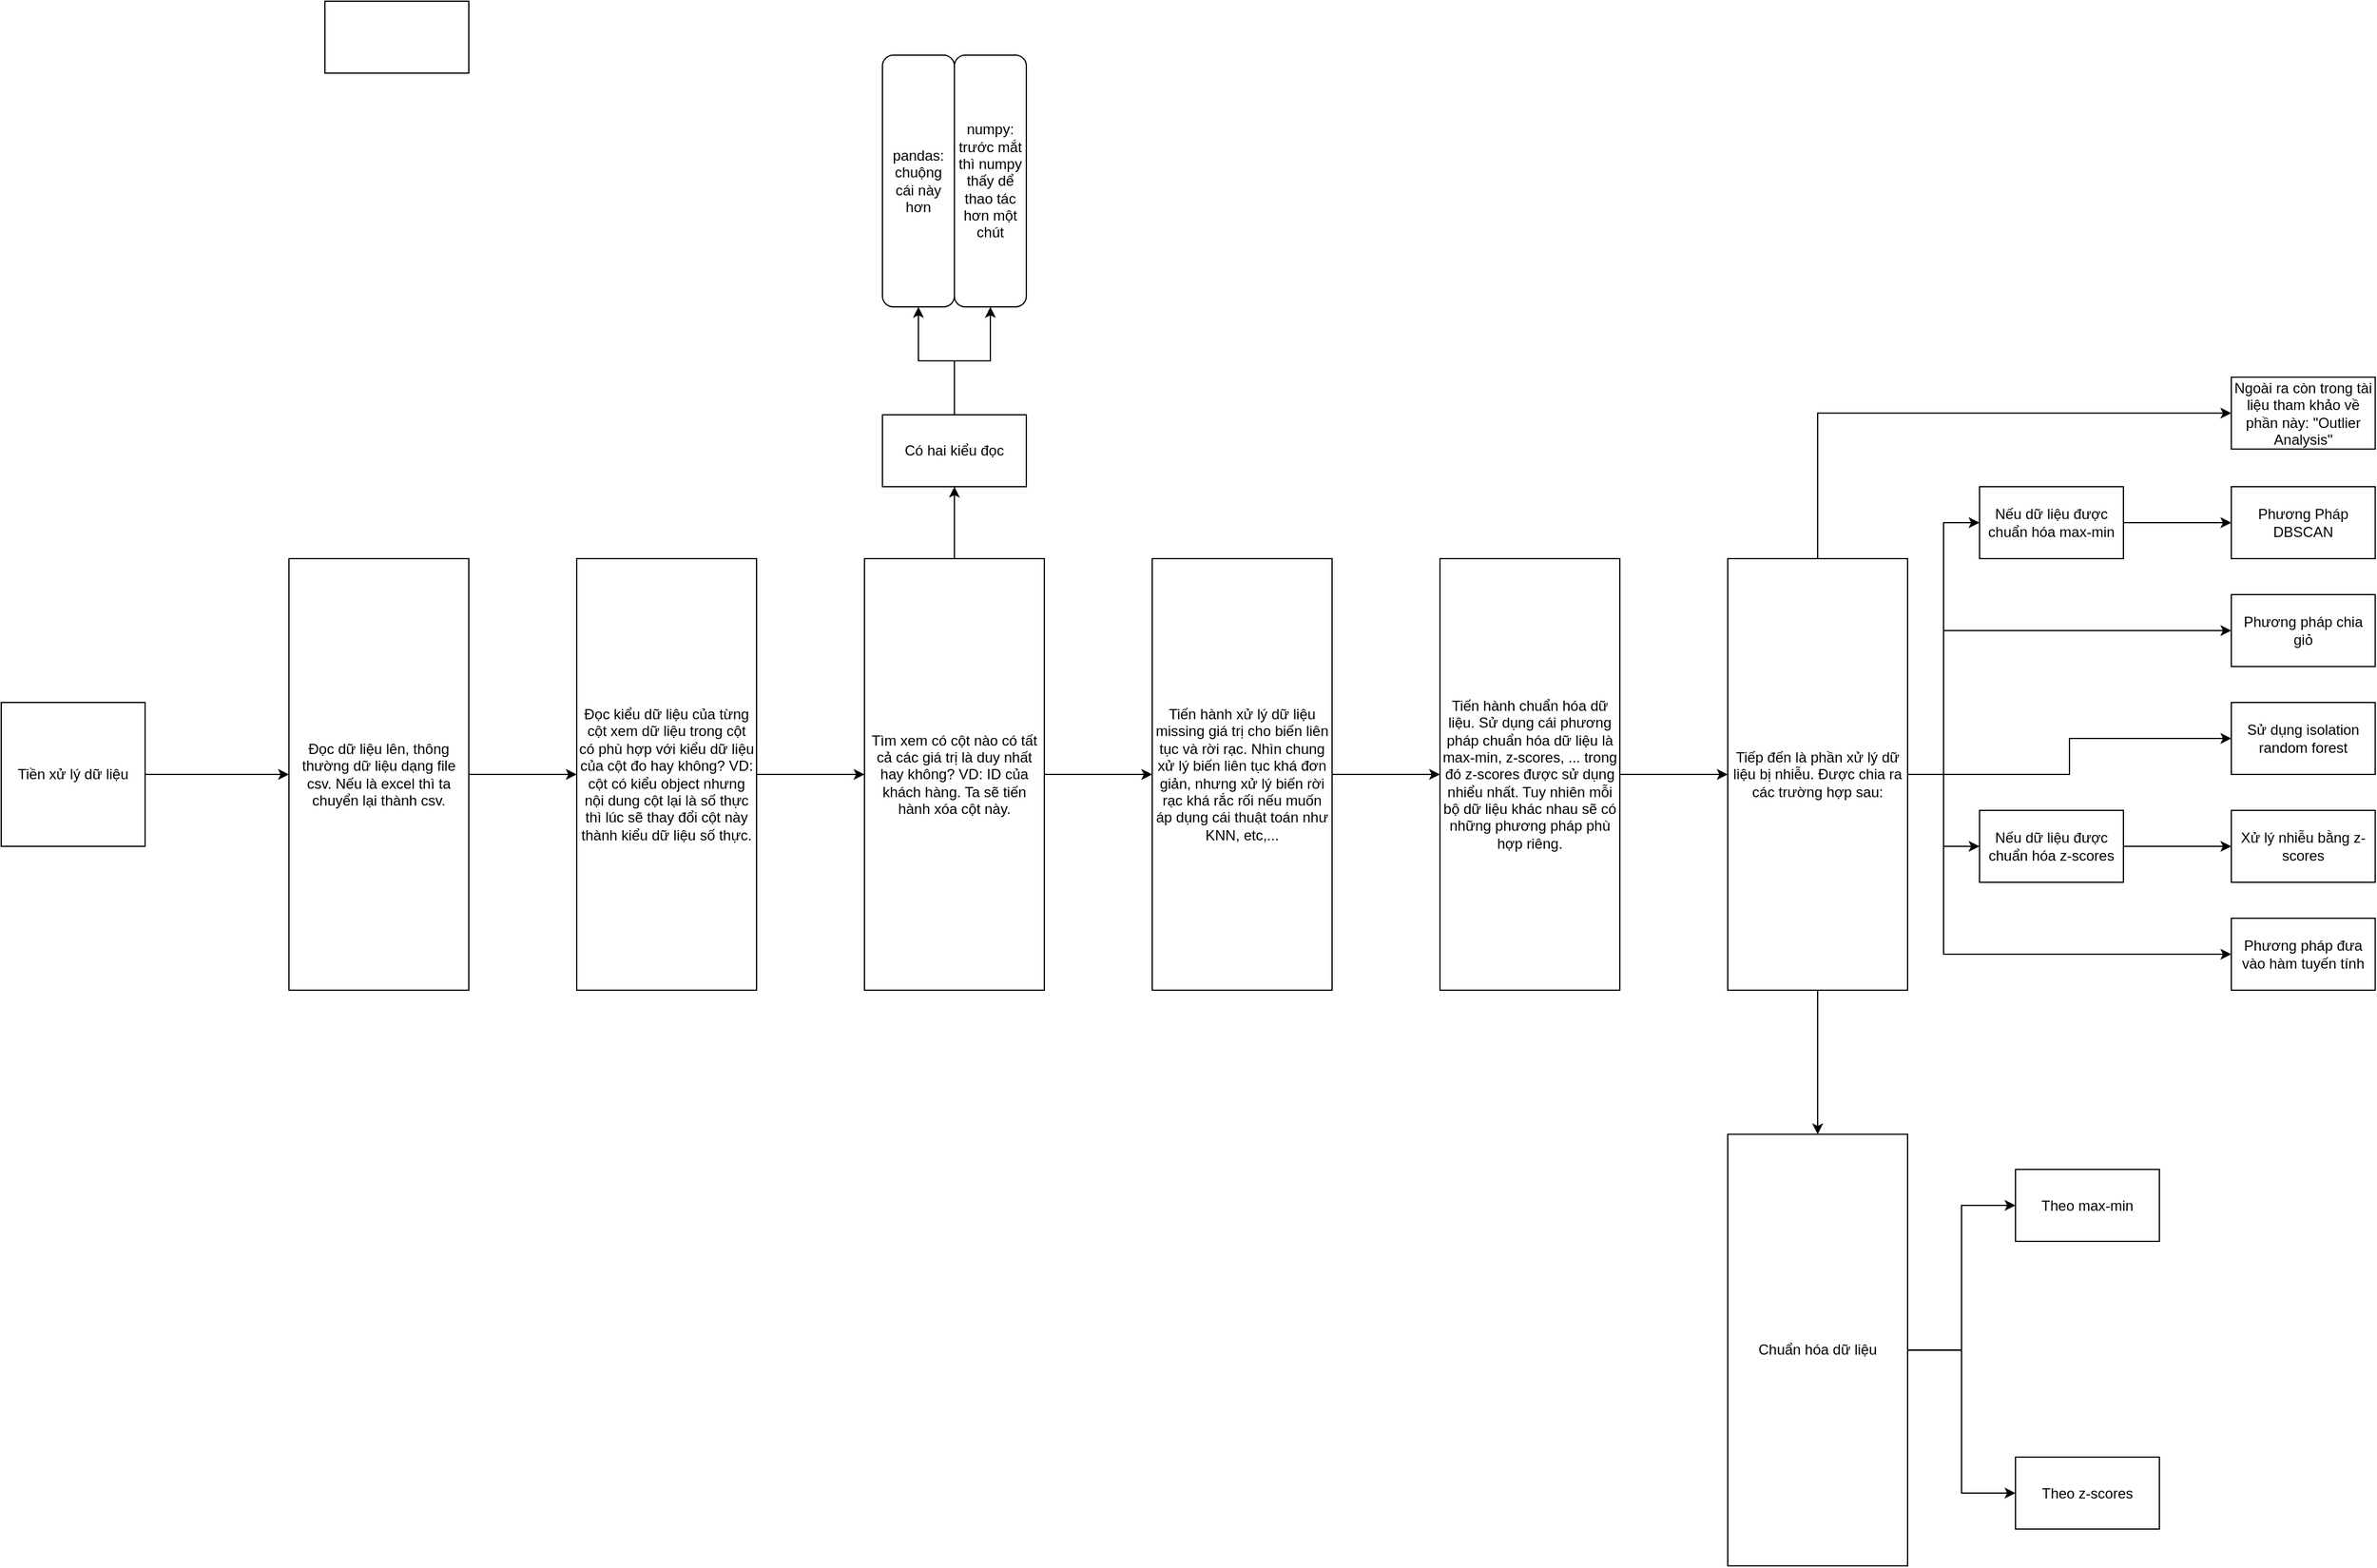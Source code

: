 <mxfile version="10.9.7" type="device"><diagram id="4EfDpI8uDvB5JPuwg0Gl" name="Page-1"><mxGraphModel dx="981" dy="1684" grid="1" gridSize="15" guides="1" tooltips="1" connect="1" arrows="1" fold="1" page="1" pageScale="1" pageWidth="827" pageHeight="1169" math="0" shadow="0"><root><mxCell id="0"/><mxCell id="1" parent="0"/><mxCell id="eBuLK8MZ6KZxppKRnkGg-47" style="edgeStyle=orthogonalEdgeStyle;rounded=0;orthogonalLoop=1;jettySize=auto;html=1;entryX=0;entryY=0.5;entryDx=0;entryDy=0;" edge="1" parent="1" source="dcn8pKitmabqY_3wZDcm-1" target="dcn8pKitmabqY_3wZDcm-2"><mxGeometry relative="1" as="geometry"><mxPoint x="255" y="480" as="targetPoint"/></mxGeometry></mxCell><mxCell id="dcn8pKitmabqY_3wZDcm-1" value="Tiền xử lý dữ liệu" style="rounded=0;whiteSpace=wrap;html=1;" vertex="1" parent="1"><mxGeometry x="60" y="420" width="120" height="120" as="geometry"/></mxCell><mxCell id="eBuLK8MZ6KZxppKRnkGg-46" style="edgeStyle=orthogonalEdgeStyle;rounded=0;orthogonalLoop=1;jettySize=auto;html=1;entryX=0;entryY=0.5;entryDx=0;entryDy=0;" edge="1" parent="1" source="dcn8pKitmabqY_3wZDcm-2" target="dcn8pKitmabqY_3wZDcm-6"><mxGeometry relative="1" as="geometry"><mxPoint x="495" y="480" as="targetPoint"/></mxGeometry></mxCell><mxCell id="dcn8pKitmabqY_3wZDcm-2" value="Đọc dữ liệu lên, thông thường dữ liệu dạng file csv. Nếu là excel thì ta chuyển lại thành csv." style="rounded=0;whiteSpace=wrap;html=1;" vertex="1" parent="1"><mxGeometry x="300" y="300" width="150" height="360" as="geometry"/></mxCell><mxCell id="eBuLK8MZ6KZxppKRnkGg-45" style="edgeStyle=orthogonalEdgeStyle;rounded=0;orthogonalLoop=1;jettySize=auto;html=1;entryX=0;entryY=0.5;entryDx=0;entryDy=0;" edge="1" parent="1" source="dcn8pKitmabqY_3wZDcm-6" target="eBuLK8MZ6KZxppKRnkGg-1"><mxGeometry relative="1" as="geometry"/></mxCell><mxCell id="dcn8pKitmabqY_3wZDcm-6" value="Đọc kiểu dữ liệu của từng cột xem dữ liệu trong cột có phù hợp với kiểu dữ liệu của cột đo hay không? VD: cột có kiểu object nhưng nội dung cột lại là số thực thì lúc sẽ thay đổi cột này thành kiểu dữ liệu số thực." style="rounded=0;whiteSpace=wrap;html=1;" vertex="1" parent="1"><mxGeometry x="540" y="300" width="150" height="360" as="geometry"/></mxCell><mxCell id="eBuLK8MZ6KZxppKRnkGg-44" style="edgeStyle=orthogonalEdgeStyle;rounded=0;orthogonalLoop=1;jettySize=auto;html=1;entryX=0;entryY=0.5;entryDx=0;entryDy=0;" edge="1" parent="1" source="eBuLK8MZ6KZxppKRnkGg-1" target="eBuLK8MZ6KZxppKRnkGg-2"><mxGeometry relative="1" as="geometry"/></mxCell><mxCell id="eBuLK8MZ6KZxppKRnkGg-49" style="edgeStyle=orthogonalEdgeStyle;rounded=0;orthogonalLoop=1;jettySize=auto;html=1;entryX=0.5;entryY=1;entryDx=0;entryDy=0;" edge="1" parent="1" source="eBuLK8MZ6KZxppKRnkGg-1" target="eBuLK8MZ6KZxppKRnkGg-48"><mxGeometry relative="1" as="geometry"><mxPoint x="855" y="255" as="targetPoint"/></mxGeometry></mxCell><mxCell id="eBuLK8MZ6KZxppKRnkGg-1" value="Tìm xem có cột nào có tất cả các giá trị là duy nhất hay không? VD: ID của khách hàng. Ta sẽ tiến hành xóa cột này." style="rounded=0;whiteSpace=wrap;html=1;" vertex="1" parent="1"><mxGeometry x="780" y="300" width="150" height="360" as="geometry"/></mxCell><mxCell id="eBuLK8MZ6KZxppKRnkGg-43" style="edgeStyle=orthogonalEdgeStyle;rounded=0;orthogonalLoop=1;jettySize=auto;html=1;entryX=0;entryY=0.5;entryDx=0;entryDy=0;" edge="1" parent="1" source="eBuLK8MZ6KZxppKRnkGg-2" target="eBuLK8MZ6KZxppKRnkGg-3"><mxGeometry relative="1" as="geometry"><mxPoint x="1215" y="480" as="targetPoint"/></mxGeometry></mxCell><mxCell id="eBuLK8MZ6KZxppKRnkGg-2" value="Tiến hành xử lý dữ liệu missing giá trị cho biến liên tục và rời rạc. Nhìn chung xử lý biến liên tục khá đơn giản, nhưng xử lý biến rời rạc khá rắc rối nếu muốn áp dụng cái thuật toán như KNN, etc,..." style="rounded=0;whiteSpace=wrap;html=1;" vertex="1" parent="1"><mxGeometry x="1020" y="300" width="150" height="360" as="geometry"/></mxCell><mxCell id="eBuLK8MZ6KZxppKRnkGg-42" style="edgeStyle=orthogonalEdgeStyle;rounded=0;orthogonalLoop=1;jettySize=auto;html=1;entryX=0;entryY=0.5;entryDx=0;entryDy=0;" edge="1" parent="1" source="eBuLK8MZ6KZxppKRnkGg-3" target="eBuLK8MZ6KZxppKRnkGg-5"><mxGeometry relative="1" as="geometry"><mxPoint x="1455" y="480" as="targetPoint"/></mxGeometry></mxCell><mxCell id="eBuLK8MZ6KZxppKRnkGg-3" value="Tiến hành chuẩn hóa dữ liệu. Sử dụng cái phương pháp chuẩn hóa dữ liệu là max-min, z-scores, ... trong đó z-scores được sử dụng nhiểu nhất. Tuy nhiên mỗi bộ dữ liệu khác nhau sẽ có những phương pháp phù hợp riêng." style="rounded=0;whiteSpace=wrap;html=1;" vertex="1" parent="1"><mxGeometry x="1260" y="300" width="150" height="360" as="geometry"/></mxCell><mxCell id="eBuLK8MZ6KZxppKRnkGg-19" style="edgeStyle=orthogonalEdgeStyle;rounded=0;orthogonalLoop=1;jettySize=auto;html=1;entryX=0;entryY=0.5;entryDx=0;entryDy=0;" edge="1" parent="1" source="eBuLK8MZ6KZxppKRnkGg-5" target="eBuLK8MZ6KZxppKRnkGg-7"><mxGeometry relative="1" as="geometry"/></mxCell><mxCell id="eBuLK8MZ6KZxppKRnkGg-22" style="edgeStyle=orthogonalEdgeStyle;rounded=0;orthogonalLoop=1;jettySize=auto;html=1;entryX=0;entryY=0.5;entryDx=0;entryDy=0;" edge="1" parent="1" source="eBuLK8MZ6KZxppKRnkGg-5" target="eBuLK8MZ6KZxppKRnkGg-11"><mxGeometry relative="1" as="geometry"><Array as="points"><mxPoint x="1680" y="480"/><mxPoint x="1680" y="360"/></Array></mxGeometry></mxCell><mxCell id="eBuLK8MZ6KZxppKRnkGg-23" style="edgeStyle=orthogonalEdgeStyle;rounded=0;orthogonalLoop=1;jettySize=auto;html=1;entryX=0;entryY=0.5;entryDx=0;entryDy=0;" edge="1" parent="1" source="eBuLK8MZ6KZxppKRnkGg-5" target="eBuLK8MZ6KZxppKRnkGg-9"><mxGeometry relative="1" as="geometry"/></mxCell><mxCell id="eBuLK8MZ6KZxppKRnkGg-31" style="edgeStyle=orthogonalEdgeStyle;rounded=0;orthogonalLoop=1;jettySize=auto;html=1;entryX=0;entryY=0.5;entryDx=0;entryDy=0;" edge="1" parent="1" source="eBuLK8MZ6KZxppKRnkGg-5" target="eBuLK8MZ6KZxppKRnkGg-30"><mxGeometry relative="1" as="geometry"/></mxCell><mxCell id="eBuLK8MZ6KZxppKRnkGg-35" style="edgeStyle=orthogonalEdgeStyle;rounded=0;orthogonalLoop=1;jettySize=auto;html=1;" edge="1" parent="1" source="eBuLK8MZ6KZxppKRnkGg-5" target="eBuLK8MZ6KZxppKRnkGg-34"><mxGeometry relative="1" as="geometry"><mxPoint x="1919" y="720" as="targetPoint"/><Array as="points"><mxPoint x="1680" y="480"/><mxPoint x="1680" y="630"/></Array></mxGeometry></mxCell><mxCell id="eBuLK8MZ6KZxppKRnkGg-41" style="edgeStyle=orthogonalEdgeStyle;rounded=0;orthogonalLoop=1;jettySize=auto;html=1;entryX=0;entryY=0.5;entryDx=0;entryDy=0;" edge="1" parent="1" source="eBuLK8MZ6KZxppKRnkGg-5" target="eBuLK8MZ6KZxppKRnkGg-38"><mxGeometry relative="1" as="geometry"><mxPoint x="1575" y="195" as="targetPoint"/><Array as="points"><mxPoint x="1575" y="179"/></Array></mxGeometry></mxCell><mxCell id="eBuLK8MZ6KZxppKRnkGg-67" style="edgeStyle=orthogonalEdgeStyle;rounded=0;orthogonalLoop=1;jettySize=auto;html=1;" edge="1" parent="1" source="eBuLK8MZ6KZxppKRnkGg-5" target="eBuLK8MZ6KZxppKRnkGg-59"><mxGeometry relative="1" as="geometry"/></mxCell><mxCell id="eBuLK8MZ6KZxppKRnkGg-5" value="Tiếp đến là phần xử lý dữ liệu bị nhiễu. Được chia ra các trường hợp sau:" style="rounded=0;whiteSpace=wrap;html=1;" vertex="1" parent="1"><mxGeometry x="1500" y="300" width="150" height="360" as="geometry"/></mxCell><mxCell id="eBuLK8MZ6KZxppKRnkGg-28" style="edgeStyle=orthogonalEdgeStyle;rounded=0;orthogonalLoop=1;jettySize=auto;html=1;" edge="1" parent="1" source="eBuLK8MZ6KZxppKRnkGg-7" target="eBuLK8MZ6KZxppKRnkGg-26"><mxGeometry relative="1" as="geometry"/></mxCell><mxCell id="eBuLK8MZ6KZxppKRnkGg-7" value="Nếu dữ liệu được chuẩn hóa max-min" style="rounded=0;whiteSpace=wrap;html=1;" vertex="1" parent="1"><mxGeometry x="1710" y="240" width="120" height="60" as="geometry"/></mxCell><mxCell id="eBuLK8MZ6KZxppKRnkGg-25" style="edgeStyle=orthogonalEdgeStyle;rounded=0;orthogonalLoop=1;jettySize=auto;html=1;entryX=0;entryY=0.5;entryDx=0;entryDy=0;" edge="1" parent="1" source="eBuLK8MZ6KZxppKRnkGg-9" target="eBuLK8MZ6KZxppKRnkGg-24"><mxGeometry relative="1" as="geometry"/></mxCell><mxCell id="eBuLK8MZ6KZxppKRnkGg-9" value="Nếu dữ liệu được chuẩn hóa z-scores" style="rounded=0;whiteSpace=wrap;html=1;" vertex="1" parent="1"><mxGeometry x="1710" y="510" width="120" height="60" as="geometry"/></mxCell><mxCell id="eBuLK8MZ6KZxppKRnkGg-11" value="Phương pháp chia giỏ" style="rounded=0;whiteSpace=wrap;html=1;" vertex="1" parent="1"><mxGeometry x="1920" y="330" width="120" height="60" as="geometry"/></mxCell><mxCell id="eBuLK8MZ6KZxppKRnkGg-24" value="Xử lý nhiễu bằng z-scores" style="rounded=0;whiteSpace=wrap;html=1;" vertex="1" parent="1"><mxGeometry x="1920" y="510" width="120" height="60" as="geometry"/></mxCell><mxCell id="eBuLK8MZ6KZxppKRnkGg-26" value="Phương Pháp DBSCAN" style="rounded=0;whiteSpace=wrap;html=1;" vertex="1" parent="1"><mxGeometry x="1920" y="240" width="120" height="60" as="geometry"/></mxCell><mxCell id="eBuLK8MZ6KZxppKRnkGg-30" value="Sử dụng isolation random forest" style="rounded=0;whiteSpace=wrap;html=1;" vertex="1" parent="1"><mxGeometry x="1920" y="420" width="120" height="60" as="geometry"/></mxCell><mxCell id="eBuLK8MZ6KZxppKRnkGg-34" value="Phương pháp đưa vào hàm tuyến tính" style="rounded=0;whiteSpace=wrap;html=1;" vertex="1" parent="1"><mxGeometry x="1920" y="600" width="120" height="60" as="geometry"/></mxCell><mxCell id="eBuLK8MZ6KZxppKRnkGg-38" value="Ngoài ra còn trong tài liệu tham khảo về phần này: &quot;Outlier Analysis&quot;" style="rounded=0;whiteSpace=wrap;html=1;" vertex="1" parent="1"><mxGeometry x="1920" y="148.621" width="120" height="60" as="geometry"/></mxCell><mxCell id="eBuLK8MZ6KZxppKRnkGg-56" style="edgeStyle=orthogonalEdgeStyle;rounded=0;orthogonalLoop=1;jettySize=auto;html=1;entryX=0.5;entryY=1;entryDx=0;entryDy=0;" edge="1" parent="1" source="eBuLK8MZ6KZxppKRnkGg-48" target="eBuLK8MZ6KZxppKRnkGg-51"><mxGeometry relative="1" as="geometry"/></mxCell><mxCell id="eBuLK8MZ6KZxppKRnkGg-58" style="edgeStyle=orthogonalEdgeStyle;rounded=0;orthogonalLoop=1;jettySize=auto;html=1;entryX=0.5;entryY=1;entryDx=0;entryDy=0;" edge="1" parent="1" source="eBuLK8MZ6KZxppKRnkGg-48" target="eBuLK8MZ6KZxppKRnkGg-54"><mxGeometry relative="1" as="geometry"/></mxCell><mxCell id="eBuLK8MZ6KZxppKRnkGg-48" value="Có hai kiểu đọc" style="rounded=0;whiteSpace=wrap;html=1;" vertex="1" parent="1"><mxGeometry x="795" y="180" width="120" height="60" as="geometry"/></mxCell><mxCell id="eBuLK8MZ6KZxppKRnkGg-50" value="" style="rounded=0;whiteSpace=wrap;html=1;" vertex="1" parent="1"><mxGeometry x="330" y="-165" width="120" height="60" as="geometry"/></mxCell><mxCell id="eBuLK8MZ6KZxppKRnkGg-51" value="pandas: chuộng cái này hơn" style="rounded=1;whiteSpace=wrap;html=1;" vertex="1" parent="1"><mxGeometry x="795" y="-120" width="60" height="210" as="geometry"/></mxCell><mxCell id="eBuLK8MZ6KZxppKRnkGg-54" value="numpy: trước mắt thì numpy thấy dể thao tác hơn một chút" style="rounded=1;whiteSpace=wrap;html=1;" vertex="1" parent="1"><mxGeometry x="855" y="-120" width="60" height="210" as="geometry"/></mxCell><mxCell id="eBuLK8MZ6KZxppKRnkGg-65" style="edgeStyle=orthogonalEdgeStyle;rounded=0;orthogonalLoop=1;jettySize=auto;html=1;entryX=0;entryY=0.5;entryDx=0;entryDy=0;" edge="1" parent="1" source="eBuLK8MZ6KZxppKRnkGg-59" target="eBuLK8MZ6KZxppKRnkGg-60"><mxGeometry relative="1" as="geometry"><mxPoint x="1725" y="854.5" as="targetPoint"/></mxGeometry></mxCell><mxCell id="eBuLK8MZ6KZxppKRnkGg-66" style="edgeStyle=orthogonalEdgeStyle;rounded=0;orthogonalLoop=1;jettySize=auto;html=1;" edge="1" parent="1" source="eBuLK8MZ6KZxppKRnkGg-59" target="eBuLK8MZ6KZxppKRnkGg-61"><mxGeometry relative="1" as="geometry"/></mxCell><mxCell id="eBuLK8MZ6KZxppKRnkGg-59" value="Chuẩn hóa dữ liệu" style="rounded=0;whiteSpace=wrap;html=1;" vertex="1" parent="1"><mxGeometry x="1500" y="780.19" width="150" height="360" as="geometry"/></mxCell><mxCell id="eBuLK8MZ6KZxppKRnkGg-60" value="Theo max-min" style="rounded=0;whiteSpace=wrap;html=1;" vertex="1" parent="1"><mxGeometry x="1740" y="809.5" width="120" height="60" as="geometry"/></mxCell><mxCell id="eBuLK8MZ6KZxppKRnkGg-61" value="Theo z-scores" style="rounded=0;whiteSpace=wrap;html=1;" vertex="1" parent="1"><mxGeometry x="1740" y="1049.5" width="120" height="60" as="geometry"/></mxCell></root></mxGraphModel></diagram><diagram id="BSE1RUdIjLyiK6W5Sn9B" name="Page-2"><mxGraphModel dx="1422" dy="747" grid="1" gridSize="10" guides="1" tooltips="1" connect="1" arrows="1" fold="1" page="1" pageScale="1" pageWidth="827" pageHeight="1169" math="0" shadow="0"><root><mxCell id="GPvYD_LqAC_XZTStazOH-0"/><mxCell id="GPvYD_LqAC_XZTStazOH-1" parent="GPvYD_LqAC_XZTStazOH-0"/></root></mxGraphModel></diagram></mxfile>
